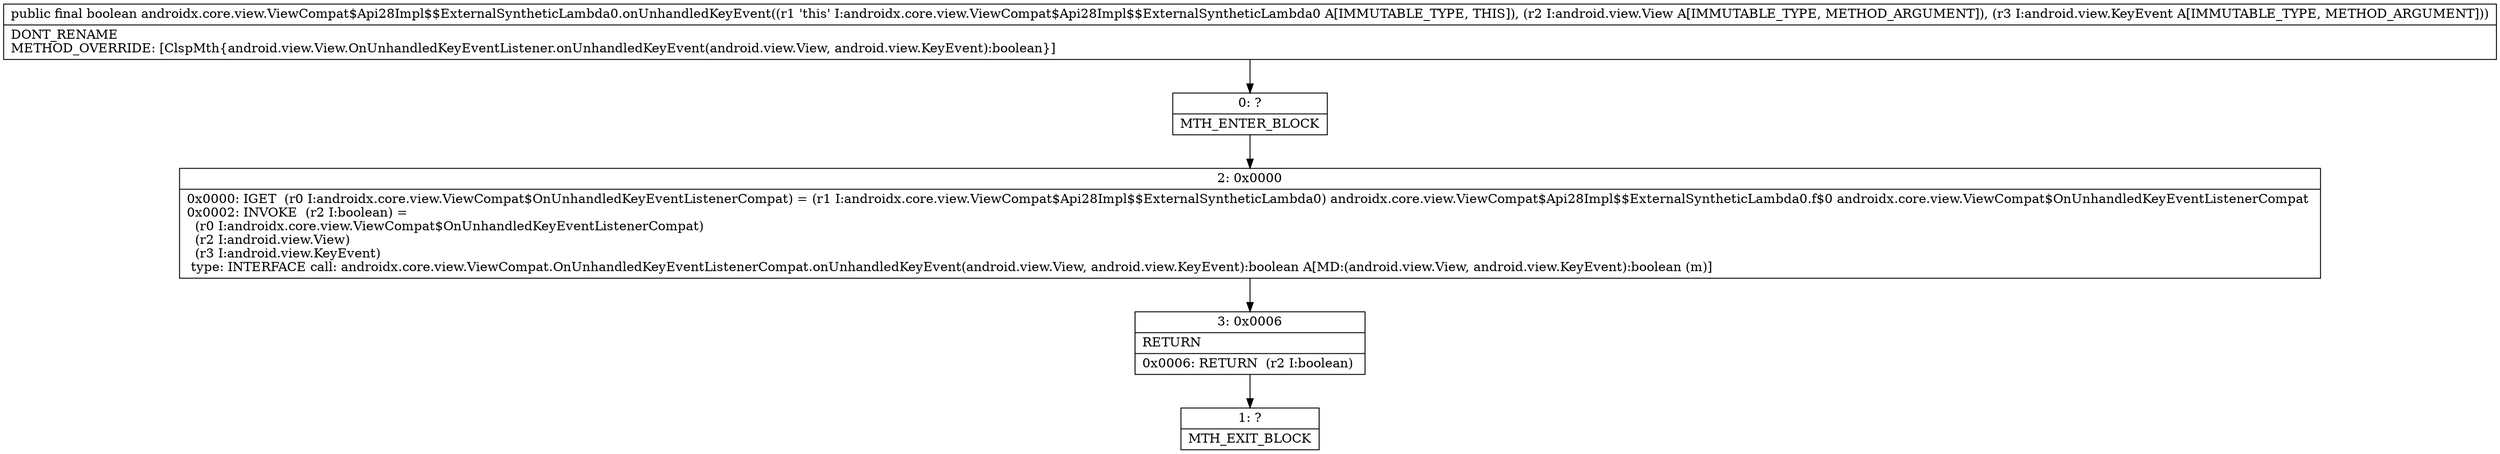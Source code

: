 digraph "CFG forandroidx.core.view.ViewCompat$Api28Impl$$ExternalSyntheticLambda0.onUnhandledKeyEvent(Landroid\/view\/View;Landroid\/view\/KeyEvent;)Z" {
Node_0 [shape=record,label="{0\:\ ?|MTH_ENTER_BLOCK\l}"];
Node_2 [shape=record,label="{2\:\ 0x0000|0x0000: IGET  (r0 I:androidx.core.view.ViewCompat$OnUnhandledKeyEventListenerCompat) = (r1 I:androidx.core.view.ViewCompat$Api28Impl$$ExternalSyntheticLambda0) androidx.core.view.ViewCompat$Api28Impl$$ExternalSyntheticLambda0.f$0 androidx.core.view.ViewCompat$OnUnhandledKeyEventListenerCompat \l0x0002: INVOKE  (r2 I:boolean) = \l  (r0 I:androidx.core.view.ViewCompat$OnUnhandledKeyEventListenerCompat)\l  (r2 I:android.view.View)\l  (r3 I:android.view.KeyEvent)\l type: INTERFACE call: androidx.core.view.ViewCompat.OnUnhandledKeyEventListenerCompat.onUnhandledKeyEvent(android.view.View, android.view.KeyEvent):boolean A[MD:(android.view.View, android.view.KeyEvent):boolean (m)]\l}"];
Node_3 [shape=record,label="{3\:\ 0x0006|RETURN\l|0x0006: RETURN  (r2 I:boolean) \l}"];
Node_1 [shape=record,label="{1\:\ ?|MTH_EXIT_BLOCK\l}"];
MethodNode[shape=record,label="{public final boolean androidx.core.view.ViewCompat$Api28Impl$$ExternalSyntheticLambda0.onUnhandledKeyEvent((r1 'this' I:androidx.core.view.ViewCompat$Api28Impl$$ExternalSyntheticLambda0 A[IMMUTABLE_TYPE, THIS]), (r2 I:android.view.View A[IMMUTABLE_TYPE, METHOD_ARGUMENT]), (r3 I:android.view.KeyEvent A[IMMUTABLE_TYPE, METHOD_ARGUMENT]))  | DONT_RENAME\lMETHOD_OVERRIDE: [ClspMth\{android.view.View.OnUnhandledKeyEventListener.onUnhandledKeyEvent(android.view.View, android.view.KeyEvent):boolean\}]\l}"];
MethodNode -> Node_0;Node_0 -> Node_2;
Node_2 -> Node_3;
Node_3 -> Node_1;
}

